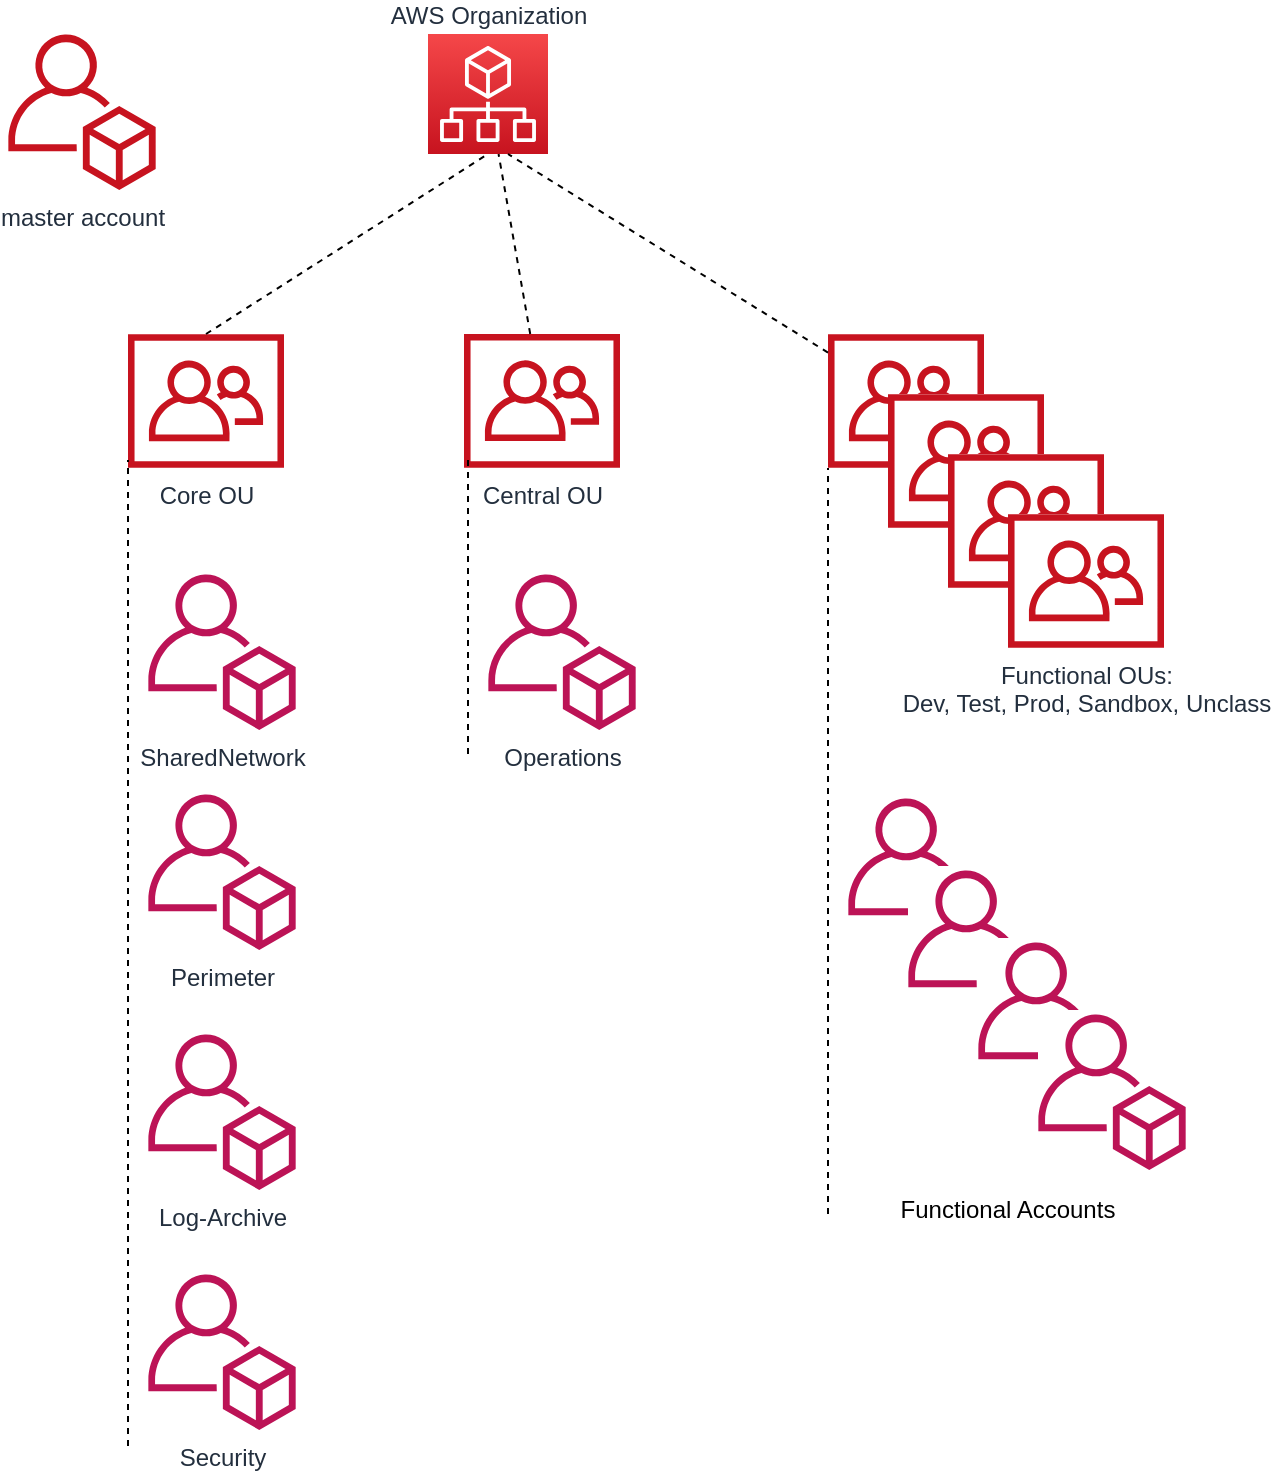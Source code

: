 <mxfile version="12.4.8" type="device"><diagram id="T6lA9DkMxcLGxK0VRcUE" name="Page-1"><mxGraphModel dx="1133" dy="718" grid="1" gridSize="10" guides="1" tooltips="1" connect="1" arrows="1" fold="1" page="1" pageScale="1" pageWidth="850" pageHeight="1100" math="0" shadow="0"><root><mxCell id="0"/><mxCell id="1" parent="0"/><mxCell id="UfBdoCsSPhWs914FUmHU-1" value="&lt;div&gt;AWS Organization&lt;/div&gt;" style="outlineConnect=0;fontColor=#232F3E;gradientColor=#F54749;gradientDirection=north;fillColor=#C7131F;strokeColor=#ffffff;dashed=0;verticalLabelPosition=top;verticalAlign=bottom;align=center;html=1;fontSize=12;fontStyle=0;aspect=fixed;shape=mxgraph.aws4.resourceIcon;resIcon=mxgraph.aws4.organizations;labelPosition=center;" parent="1" vertex="1"><mxGeometry x="370" y="90" width="60" height="60" as="geometry"/></mxCell><mxCell id="UfBdoCsSPhWs914FUmHU-9" value="master account" style="outlineConnect=0;fontColor=#232F3E;gradientColor=none;fillColor=#C7131F;strokeColor=none;dashed=0;verticalLabelPosition=bottom;verticalAlign=top;align=center;html=1;fontSize=12;fontStyle=0;aspect=fixed;pointerEvents=1;shape=mxgraph.aws4.organizations_account;" parent="1" vertex="1"><mxGeometry x="160" y="90" width="74" height="78" as="geometry"/></mxCell><mxCell id="UfBdoCsSPhWs914FUmHU-10" value="&lt;div&gt;Core OU&lt;/div&gt;&lt;div&gt;&lt;br&gt;&lt;/div&gt;" style="outlineConnect=0;fontColor=#232F3E;gradientColor=none;fillColor=#C7131F;strokeColor=none;dashed=0;verticalLabelPosition=bottom;verticalAlign=top;align=center;html=1;fontSize=12;fontStyle=0;aspect=fixed;pointerEvents=1;shape=mxgraph.aws4.organizations_organizational_unit;" parent="1" vertex="1"><mxGeometry x="220" y="240" width="78" height="67" as="geometry"/></mxCell><mxCell id="UfBdoCsSPhWs914FUmHU-16" value="" style="group" parent="1" vertex="1" connectable="0"><mxGeometry x="570" y="240" width="168" height="160" as="geometry"/></mxCell><mxCell id="UfBdoCsSPhWs914FUmHU-14" value="" style="whiteSpace=wrap;html=1;aspect=fixed;strokeColor=none;" parent="UfBdoCsSPhWs914FUmHU-16" vertex="1"><mxGeometry width="70" height="70" as="geometry"/></mxCell><mxCell id="UfBdoCsSPhWs914FUmHU-11" value="" style="outlineConnect=0;fontColor=#232F3E;gradientColor=none;fillColor=#C7131F;strokeColor=none;dashed=0;verticalLabelPosition=bottom;verticalAlign=top;align=center;html=1;fontSize=12;fontStyle=0;aspect=fixed;pointerEvents=1;shape=mxgraph.aws4.organizations_organizational_unit;" parent="UfBdoCsSPhWs914FUmHU-16" vertex="1"><mxGeometry width="78" height="67" as="geometry"/></mxCell><mxCell id="UfBdoCsSPhWs914FUmHU-17" value="" style="group" parent="UfBdoCsSPhWs914FUmHU-16" vertex="1" connectable="0"><mxGeometry x="30" y="30" width="138" height="130" as="geometry"/></mxCell><mxCell id="UfBdoCsSPhWs914FUmHU-18" value="" style="whiteSpace=wrap;html=1;aspect=fixed;strokeColor=none;" parent="UfBdoCsSPhWs914FUmHU-17" vertex="1"><mxGeometry width="70" height="70" as="geometry"/></mxCell><mxCell id="UfBdoCsSPhWs914FUmHU-19" value="" style="outlineConnect=0;fontColor=#232F3E;gradientColor=none;fillColor=#C7131F;strokeColor=none;dashed=0;verticalLabelPosition=bottom;verticalAlign=top;align=center;html=1;fontSize=12;fontStyle=0;aspect=fixed;pointerEvents=1;shape=mxgraph.aws4.organizations_organizational_unit;" parent="UfBdoCsSPhWs914FUmHU-17" vertex="1"><mxGeometry width="78" height="67" as="geometry"/></mxCell><mxCell id="UfBdoCsSPhWs914FUmHU-20" value="" style="group" parent="UfBdoCsSPhWs914FUmHU-17" vertex="1" connectable="0"><mxGeometry x="30" y="30" width="108" height="100" as="geometry"/></mxCell><mxCell id="UfBdoCsSPhWs914FUmHU-21" value="" style="whiteSpace=wrap;html=1;aspect=fixed;strokeColor=none;" parent="UfBdoCsSPhWs914FUmHU-20" vertex="1"><mxGeometry width="70" height="70" as="geometry"/></mxCell><mxCell id="UfBdoCsSPhWs914FUmHU-22" value="" style="outlineConnect=0;fontColor=#232F3E;gradientColor=none;fillColor=#C7131F;strokeColor=none;dashed=0;verticalLabelPosition=bottom;verticalAlign=top;align=center;html=1;fontSize=12;fontStyle=0;aspect=fixed;pointerEvents=1;shape=mxgraph.aws4.organizations_organizational_unit;" parent="UfBdoCsSPhWs914FUmHU-20" vertex="1"><mxGeometry width="78" height="67" as="geometry"/></mxCell><mxCell id="UfBdoCsSPhWs914FUmHU-23" value="" style="group" parent="UfBdoCsSPhWs914FUmHU-20" vertex="1" connectable="0"><mxGeometry x="30" y="30" width="78" height="70" as="geometry"/></mxCell><mxCell id="UfBdoCsSPhWs914FUmHU-24" value="" style="whiteSpace=wrap;html=1;aspect=fixed;strokeColor=none;" parent="UfBdoCsSPhWs914FUmHU-23" vertex="1"><mxGeometry width="70" height="70" as="geometry"/></mxCell><mxCell id="UfBdoCsSPhWs914FUmHU-25" value="&lt;div&gt;Functional OUs:&lt;/div&gt;&lt;div&gt;Dev, Test, Prod, Sandbox, Unclass&lt;br&gt;&lt;/div&gt;" style="outlineConnect=0;fontColor=#232F3E;gradientColor=none;fillColor=#C7131F;strokeColor=none;dashed=0;verticalLabelPosition=bottom;verticalAlign=top;align=center;html=1;fontSize=12;fontStyle=0;aspect=fixed;pointerEvents=1;shape=mxgraph.aws4.organizations_organizational_unit;" parent="UfBdoCsSPhWs914FUmHU-23" vertex="1"><mxGeometry width="78" height="67" as="geometry"/></mxCell><mxCell id="UfBdoCsSPhWs914FUmHU-26" value="&lt;div&gt;Central OU&lt;/div&gt;" style="outlineConnect=0;fontColor=#232F3E;gradientColor=none;fillColor=#C7131F;strokeColor=none;dashed=0;verticalLabelPosition=bottom;verticalAlign=top;align=center;html=1;fontSize=12;fontStyle=0;aspect=fixed;pointerEvents=1;shape=mxgraph.aws4.organizations_organizational_unit;" parent="1" vertex="1"><mxGeometry x="388" y="239.94" width="78" height="67" as="geometry"/></mxCell><mxCell id="UfBdoCsSPhWs914FUmHU-29" value="&lt;div&gt;SharedNetwork&lt;/div&gt;" style="outlineConnect=0;fontColor=#232F3E;gradientColor=none;fillColor=#BC1356;strokeColor=none;dashed=0;verticalLabelPosition=bottom;verticalAlign=top;align=center;html=1;fontSize=12;fontStyle=0;aspect=fixed;pointerEvents=1;shape=mxgraph.aws4.organizations_account;" parent="1" vertex="1"><mxGeometry x="230" y="360" width="74" height="78" as="geometry"/></mxCell><mxCell id="UfBdoCsSPhWs914FUmHU-30" value="Perimeter" style="outlineConnect=0;fontColor=#232F3E;gradientColor=none;fillColor=#BC1356;strokeColor=none;dashed=0;verticalLabelPosition=bottom;verticalAlign=top;align=center;html=1;fontSize=12;fontStyle=0;aspect=fixed;pointerEvents=1;shape=mxgraph.aws4.organizations_account;" parent="1" vertex="1"><mxGeometry x="230" y="470" width="74" height="78" as="geometry"/></mxCell><mxCell id="UfBdoCsSPhWs914FUmHU-31" value="Log-Archive" style="outlineConnect=0;fontColor=#232F3E;gradientColor=none;fillColor=#BC1356;strokeColor=none;dashed=0;verticalLabelPosition=bottom;verticalAlign=top;align=center;html=1;fontSize=12;fontStyle=0;aspect=fixed;pointerEvents=1;shape=mxgraph.aws4.organizations_account;" parent="1" vertex="1"><mxGeometry x="230" y="590" width="74" height="78" as="geometry"/></mxCell><mxCell id="UfBdoCsSPhWs914FUmHU-32" value="&lt;div&gt;Security&lt;/div&gt;" style="outlineConnect=0;fontColor=#232F3E;gradientColor=none;fillColor=#BC1356;strokeColor=none;dashed=0;verticalLabelPosition=bottom;verticalAlign=top;align=center;html=1;fontSize=12;fontStyle=0;aspect=fixed;pointerEvents=1;shape=mxgraph.aws4.organizations_account;" parent="1" vertex="1"><mxGeometry x="230" y="710" width="74" height="78" as="geometry"/></mxCell><mxCell id="UfBdoCsSPhWs914FUmHU-33" value="&lt;div&gt;Operations&lt;/div&gt;" style="outlineConnect=0;fontColor=#232F3E;gradientColor=none;fillColor=#BC1356;strokeColor=none;dashed=0;verticalLabelPosition=bottom;verticalAlign=top;align=center;html=1;fontSize=12;fontStyle=0;aspect=fixed;pointerEvents=1;shape=mxgraph.aws4.organizations_account;" parent="1" vertex="1"><mxGeometry x="400" y="360" width="74" height="78" as="geometry"/></mxCell><mxCell id="yII5PFzYNHHqXq0IozNg-7" value="" style="endArrow=none;dashed=1;html=1;" edge="1" parent="1"><mxGeometry width="50" height="50" relative="1" as="geometry"><mxPoint x="220" y="796.06" as="sourcePoint"/><mxPoint x="220" y="303.0" as="targetPoint"/></mxGeometry></mxCell><mxCell id="yII5PFzYNHHqXq0IozNg-8" value="" style="endArrow=none;dashed=1;html=1;" edge="1" parent="1"><mxGeometry width="50" height="50" relative="1" as="geometry"><mxPoint x="390" y="450" as="sourcePoint"/><mxPoint x="390" y="303" as="targetPoint"/></mxGeometry></mxCell><mxCell id="yII5PFzYNHHqXq0IozNg-14" value="" style="endArrow=none;dashed=1;html=1;" edge="1" parent="1" source="UfBdoCsSPhWs914FUmHU-26" target="UfBdoCsSPhWs914FUmHU-1"><mxGeometry width="50" height="50" relative="1" as="geometry"><mxPoint x="299.715" y="250.062" as="sourcePoint"/><mxPoint x="382.443" y="160" as="targetPoint"/></mxGeometry></mxCell><mxCell id="yII5PFzYNHHqXq0IozNg-17" value="" style="endArrow=none;dashed=1;html=1;" edge="1" parent="1" source="UfBdoCsSPhWs914FUmHU-11"><mxGeometry width="50" height="50" relative="1" as="geometry"><mxPoint x="570" y="244.856" as="sourcePoint"/><mxPoint x="410" y="150" as="targetPoint"/></mxGeometry></mxCell><mxCell id="yII5PFzYNHHqXq0IozNg-18" value="" style="endArrow=none;dashed=1;html=1;entryX=0.5;entryY=1;entryDx=0;entryDy=0;entryPerimeter=0;" edge="1" parent="1" target="UfBdoCsSPhWs914FUmHU-1"><mxGeometry width="50" height="50" relative="1" as="geometry"><mxPoint x="259" y="240" as="sourcePoint"/><mxPoint x="410" y="160" as="targetPoint"/></mxGeometry></mxCell><mxCell id="yII5PFzYNHHqXq0IozNg-20" value="" style="endArrow=none;dashed=1;html=1;" edge="1" parent="1"><mxGeometry width="50" height="50" relative="1" as="geometry"><mxPoint x="570" y="680" as="sourcePoint"/><mxPoint x="570" y="307" as="targetPoint"/></mxGeometry></mxCell><mxCell id="yII5PFzYNHHqXq0IozNg-25" value="Functional Accounts" style="group;labelPosition=center;verticalLabelPosition=bottom;align=center;verticalAlign=top;" vertex="1" connectable="0" parent="1"><mxGeometry x="580" y="470" width="160" height="194" as="geometry"/></mxCell><mxCell id="yII5PFzYNHHqXq0IozNg-24" value="" style="whiteSpace=wrap;html=1;aspect=fixed;strokeColor=none;" vertex="1" parent="yII5PFzYNHHqXq0IozNg-25"><mxGeometry width="80" height="80" as="geometry"/></mxCell><mxCell id="yII5PFzYNHHqXq0IozNg-21" value="" style="outlineConnect=0;fontColor=#232F3E;gradientColor=none;fillColor=#BC1356;strokeColor=none;dashed=0;verticalLabelPosition=bottom;verticalAlign=top;align=center;html=1;fontSize=12;fontStyle=0;aspect=fixed;pointerEvents=1;shape=mxgraph.aws4.organizations_account;" vertex="1" parent="yII5PFzYNHHqXq0IozNg-25"><mxGeometry y="2" width="74" height="78" as="geometry"/></mxCell><mxCell id="yII5PFzYNHHqXq0IozNg-26" value="" style="group" vertex="1" connectable="0" parent="yII5PFzYNHHqXq0IozNg-25"><mxGeometry x="30" y="36" width="130" height="158" as="geometry"/></mxCell><mxCell id="yII5PFzYNHHqXq0IozNg-27" value="" style="whiteSpace=wrap;html=1;aspect=fixed;strokeColor=none;" vertex="1" parent="yII5PFzYNHHqXq0IozNg-26"><mxGeometry width="80" height="80" as="geometry"/></mxCell><mxCell id="yII5PFzYNHHqXq0IozNg-28" value="" style="outlineConnect=0;fontColor=#232F3E;gradientColor=none;fillColor=#BC1356;strokeColor=none;dashed=0;verticalLabelPosition=bottom;verticalAlign=top;align=center;html=1;fontSize=12;fontStyle=0;aspect=fixed;pointerEvents=1;shape=mxgraph.aws4.organizations_account;" vertex="1" parent="yII5PFzYNHHqXq0IozNg-26"><mxGeometry y="2" width="74" height="78" as="geometry"/></mxCell><mxCell id="yII5PFzYNHHqXq0IozNg-31" value="" style="group" vertex="1" connectable="0" parent="yII5PFzYNHHqXq0IozNg-26"><mxGeometry x="35" y="36" width="110" height="122" as="geometry"/></mxCell><mxCell id="yII5PFzYNHHqXq0IozNg-32" value="" style="whiteSpace=wrap;html=1;aspect=fixed;strokeColor=none;" vertex="1" parent="yII5PFzYNHHqXq0IozNg-31"><mxGeometry width="80" height="80" as="geometry"/></mxCell><mxCell id="yII5PFzYNHHqXq0IozNg-33" value="" style="outlineConnect=0;fontColor=#232F3E;gradientColor=none;fillColor=#BC1356;strokeColor=none;dashed=0;verticalLabelPosition=bottom;verticalAlign=top;align=center;html=1;fontSize=12;fontStyle=0;aspect=fixed;pointerEvents=1;shape=mxgraph.aws4.organizations_account;" vertex="1" parent="yII5PFzYNHHqXq0IozNg-31"><mxGeometry y="2" width="74" height="78" as="geometry"/></mxCell><mxCell id="yII5PFzYNHHqXq0IozNg-34" value="" style="group" vertex="1" connectable="0" parent="yII5PFzYNHHqXq0IozNg-31"><mxGeometry x="30" y="36" width="80" height="80" as="geometry"/></mxCell><mxCell id="yII5PFzYNHHqXq0IozNg-35" value="" style="whiteSpace=wrap;html=1;aspect=fixed;strokeColor=none;" vertex="1" parent="yII5PFzYNHHqXq0IozNg-34"><mxGeometry width="80" height="80" as="geometry"/></mxCell><mxCell id="yII5PFzYNHHqXq0IozNg-36" value="" style="outlineConnect=0;fontColor=#232F3E;gradientColor=none;fillColor=#BC1356;strokeColor=none;dashed=0;verticalLabelPosition=bottom;verticalAlign=top;align=center;html=1;fontSize=12;fontStyle=0;aspect=fixed;pointerEvents=1;shape=mxgraph.aws4.organizations_account;" vertex="1" parent="yII5PFzYNHHqXq0IozNg-34"><mxGeometry y="2" width="74" height="78" as="geometry"/></mxCell></root></mxGraphModel></diagram></mxfile>